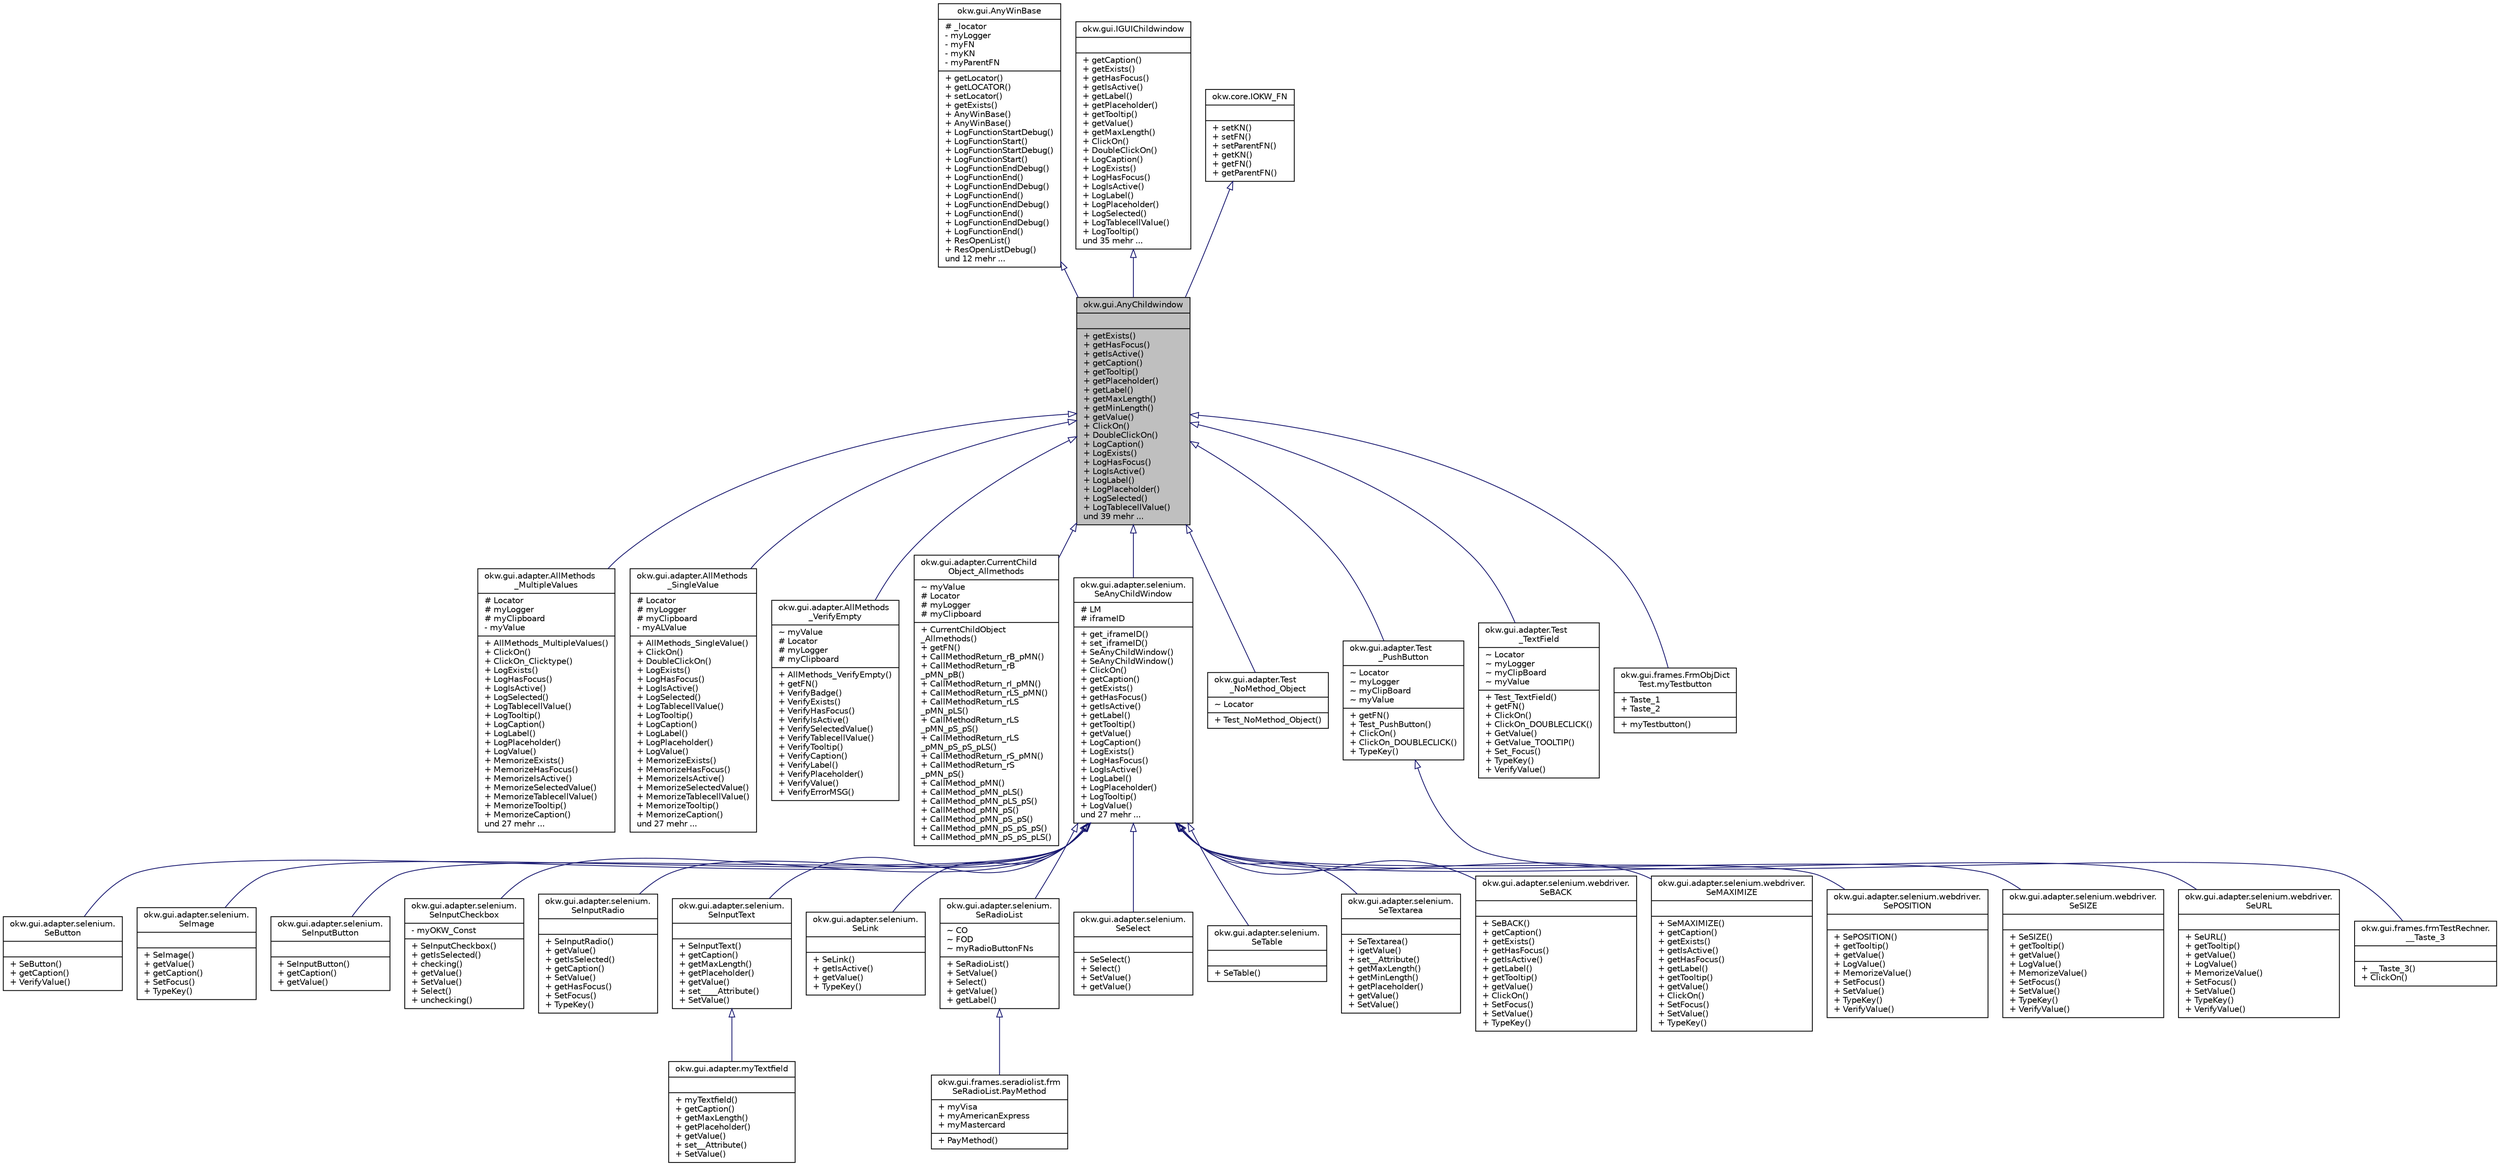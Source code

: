 digraph "okw.gui.AnyChildwindow"
{
 // INTERACTIVE_SVG=YES
 // LATEX_PDF_SIZE
  edge [fontname="Helvetica",fontsize="10",labelfontname="Helvetica",labelfontsize="10"];
  node [fontname="Helvetica",fontsize="10",shape=record];
  Node0 [label="{okw.gui.AnyChildwindow\n||+ getExists()\l+ getHasFocus()\l+ getIsActive()\l+ getCaption()\l+ getTooltip()\l+ getPlaceholder()\l+ getLabel()\l+ getMaxLength()\l+ getMinLength()\l+ getValue()\l+ ClickOn()\l+ DoubleClickOn()\l+ LogCaption()\l+ LogExists()\l+ LogHasFocus()\l+ LogIsActive()\l+ LogLabel()\l+ LogPlaceholder()\l+ LogSelected()\l+ LogTablecellValue()\lund 39 mehr ...\l}",height=0.2,width=0.4,color="black", fillcolor="grey75", style="filled", fontcolor="black",tooltip=" "];
  Node1 -> Node0 [dir="back",color="midnightblue",fontsize="10",style="solid",arrowtail="onormal",fontname="Helvetica"];
  Node1 [label="{okw.gui.AnyWinBase\n|# _locator\l- myLogger\l- myFN\l- myKN\l- myParentFN\l|+ getLocator()\l+ getLOCATOR()\l+ setLocator()\l+ getExists()\l+ AnyWinBase()\l+ AnyWinBase()\l+ LogFunctionStartDebug()\l+ LogFunctionStart()\l+ LogFunctionStartDebug()\l+ LogFunctionStart()\l+ LogFunctionEndDebug()\l+ LogFunctionEnd()\l+ LogFunctionEndDebug()\l+ LogFunctionEnd()\l+ LogFunctionEndDebug()\l+ LogFunctionEnd()\l+ LogFunctionEndDebug()\l+ LogFunctionEnd()\l+ ResOpenList()\l+ ResOpenListDebug()\lund 12 mehr ...\l}",height=0.2,width=0.4,color="black", fillcolor="white", style="filled",URL="$classokw_1_1gui_1_1_any_win_base.html",tooltip="Description of AnyWin."];
  Node2 -> Node0 [dir="back",color="midnightblue",fontsize="10",style="solid",arrowtail="onormal",fontname="Helvetica"];
  Node2 [label="{okw.gui.IGUIChildwindow\n||+ getCaption()\l+ getExists()\l+ getHasFocus()\l+ getIsActive()\l+ getLabel()\l+ getPlaceholder()\l+ getTooltip()\l+ getValue()\l+ getMaxLength()\l+ ClickOn()\l+ DoubleClickOn()\l+ LogCaption()\l+ LogExists()\l+ LogHasFocus()\l+ LogIsActive()\l+ LogLabel()\l+ LogPlaceholder()\l+ LogSelected()\l+ LogTablecellValue()\l+ LogTooltip()\lund 35 mehr ...\l}",height=0.2,width=0.4,color="black", fillcolor="white", style="filled",URL="$interfaceokw_1_1gui_1_1_i_g_u_i_childwindow.html",tooltip=" "];
  Node3 -> Node0 [dir="back",color="midnightblue",fontsize="10",style="solid",arrowtail="onormal",fontname="Helvetica"];
  Node3 [label="{okw.core.IOKW_FN\n||+ setKN()\l+ setFN()\l+ setParentFN()\l+ getKN()\l+ getFN()\l+ getParentFN()\l}",height=0.2,width=0.4,color="black", fillcolor="white", style="filled",URL="$interfaceokw_1_1core_1_1_i_o_k_w___f_n.html",tooltip=" "];
  Node0 -> Node4 [dir="back",color="midnightblue",fontsize="10",style="solid",arrowtail="onormal",fontname="Helvetica"];
  Node4 [label="{okw.gui.adapter.AllMethods\l_MultipleValues\n|# Locator\l# myLogger\l# myClipboard\l- myValue\l|+ AllMethods_MultipleValues()\l+ ClickOn()\l+ ClickOn_Clicktype()\l+ LogExists()\l+ LogHasFocus()\l+ LogIsActive()\l+ LogSelected()\l+ LogTablecellValue()\l+ LogTooltip()\l+ LogCaption()\l+ LogLabel()\l+ LogPlaceholder()\l+ LogValue()\l+ MemorizeExists()\l+ MemorizeHasFocus()\l+ MemorizeIsActive()\l+ MemorizeSelectedValue()\l+ MemorizeTablecellValue()\l+ MemorizeTooltip()\l+ MemorizeCaption()\lund 27 mehr ...\l}",height=0.2,width=0.4,color="black", fillcolor="white", style="filled",URL="$classokw_1_1gui_1_1adapter_1_1_all_methods___multiple_values.html",tooltip=" "];
  Node0 -> Node5 [dir="back",color="midnightblue",fontsize="10",style="solid",arrowtail="onormal",fontname="Helvetica"];
  Node5 [label="{okw.gui.adapter.AllMethods\l_SingleValue\n|# Locator\l# myLogger\l# myClipboard\l- myALValue\l|+ AllMethods_SingleValue()\l+ ClickOn()\l+ DoubleClickOn()\l+ LogExists()\l+ LogHasFocus()\l+ LogIsActive()\l+ LogSelected()\l+ LogTablecellValue()\l+ LogTooltip()\l+ LogCaption()\l+ LogLabel()\l+ LogPlaceholder()\l+ LogValue()\l+ MemorizeExists()\l+ MemorizeHasFocus()\l+ MemorizeIsActive()\l+ MemorizeSelectedValue()\l+ MemorizeTablecellValue()\l+ MemorizeTooltip()\l+ MemorizeCaption()\lund 27 mehr ...\l}",height=0.2,width=0.4,color="black", fillcolor="white", style="filled",URL="$classokw_1_1gui_1_1adapter_1_1_all_methods___single_value.html",tooltip=" "];
  Node0 -> Node6 [dir="back",color="midnightblue",fontsize="10",style="solid",arrowtail="onormal",fontname="Helvetica"];
  Node6 [label="{okw.gui.adapter.AllMethods\l_VerifyEmpty\n|~ myValue\l# Locator\l# myLogger\l# myClipboard\l|+ AllMethods_VerifyEmpty()\l+ getFN()\l+ VerifyBadge()\l+ VerifyExists()\l+ VerifyHasFocus()\l+ VerifyIsActive()\l+ VerifySelectedValue()\l+ VerifyTablecellValue()\l+ VerifyTooltip()\l+ VerifyCaption()\l+ VerifyLabel()\l+ VerifyPlaceholder()\l+ VerifyValue()\l+ VerifyErrorMSG()\l}",height=0.2,width=0.4,color="black", fillcolor="white", style="filled",URL="$classokw_1_1gui_1_1adapter_1_1_all_methods___verify_empty.html",tooltip=" "];
  Node0 -> Node7 [dir="back",color="midnightblue",fontsize="10",style="solid",arrowtail="onormal",fontname="Helvetica"];
  Node7 [label="{okw.gui.adapter.CurrentChild\lObject_Allmethods\n|~ myValue\l# Locator\l# myLogger\l# myClipboard\l|+ CurrentChildObject\l_Allmethods()\l+ getFN()\l+ CallMethodReturn_rB_pMN()\l+ CallMethodReturn_rB\l_pMN_pB()\l+ CallMethodReturn_rI_pMN()\l+ CallMethodReturn_rLS_pMN()\l+ CallMethodReturn_rLS\l_pMN_pLS()\l+ CallMethodReturn_rLS\l_pMN_pS_pS()\l+ CallMethodReturn_rLS\l_pMN_pS_pS_pLS()\l+ CallMethodReturn_rS_pMN()\l+ CallMethodReturn_rS\l_pMN_pS()\l+ CallMethod_pMN()\l+ CallMethod_pMN_pLS()\l+ CallMethod_pMN_pLS_pS()\l+ CallMethod_pMN_pS()\l+ CallMethod_pMN_pS_pS()\l+ CallMethod_pMN_pS_pS_pS()\l+ CallMethod_pMN_pS_pS_pLS()\l}",height=0.2,width=0.4,color="black", fillcolor="white", style="filled",URL="$classokw_1_1gui_1_1adapter_1_1_current_child_object___allmethods.html",tooltip=" "];
  Node0 -> Node8 [dir="back",color="midnightblue",fontsize="10",style="solid",arrowtail="onormal",fontname="Helvetica"];
  Node8 [label="{okw.gui.adapter.selenium.\lSeAnyChildWindow\n|# LM\l# iframeID\l|+ get_iframeID()\l+ set_iframeID()\l+ SeAnyChildWindow()\l+ SeAnyChildWindow()\l+ ClickOn()\l+ getCaption()\l+ getExists()\l+ getHasFocus()\l+ getIsActive()\l+ getLabel()\l+ getTooltip()\l+ getValue()\l+ LogCaption()\l+ LogExists()\l+ LogHasFocus()\l+ LogIsActive()\l+ LogLabel()\l+ LogPlaceholder()\l+ LogTooltip()\l+ LogValue()\lund 27 mehr ...\l}",height=0.2,width=0.4,color="black", fillcolor="white", style="filled",URL="$classokw_1_1gui_1_1adapter_1_1selenium_1_1_se_any_child_window.html",tooltip=" "];
  Node8 -> Node9 [dir="back",color="midnightblue",fontsize="10",style="solid",arrowtail="onormal",fontname="Helvetica"];
  Node9 [label="{okw.gui.adapter.selenium.\lSeButton\n||+ SeButton()\l+ getCaption()\l+ VerifyValue()\l}",height=0.2,width=0.4,color="black", fillcolor="white", style="filled",URL="$classokw_1_1gui_1_1adapter_1_1selenium_1_1_se_button.html",tooltip="Diese Klasse representiert einen <button>-Button, der mit Selenium angsteuert wird."];
  Node8 -> Node10 [dir="back",color="midnightblue",fontsize="10",style="solid",arrowtail="onormal",fontname="Helvetica"];
  Node10 [label="{okw.gui.adapter.selenium.\lSeImage\n||+ SeImage()\l+ getValue()\l+ getCaption()\l+ SetFocus()\l+ TypeKey()\l}",height=0.2,width=0.4,color="black", fillcolor="white", style="filled",URL="$classokw_1_1gui_1_1adapter_1_1selenium_1_1_se_image.html",tooltip="Diese Klasse representiert einen."];
  Node8 -> Node11 [dir="back",color="midnightblue",fontsize="10",style="solid",arrowtail="onormal",fontname="Helvetica"];
  Node11 [label="{okw.gui.adapter.selenium.\lSeInputButton\n||+ SeInputButton()\l+ getCaption()\l+ getValue()\l}",height=0.2,width=0.4,color="black", fillcolor="white", style="filled",URL="$classokw_1_1gui_1_1adapter_1_1selenium_1_1_se_input_button.html",tooltip="Diese Klasse representiert einen <input type=\"button\">-Tag, der mit Selenium angsteuert wird."];
  Node8 -> Node12 [dir="back",color="midnightblue",fontsize="10",style="solid",arrowtail="onormal",fontname="Helvetica"];
  Node12 [label="{okw.gui.adapter.selenium.\lSeInputCheckbox\n|- myOKW_Const\l|+ SeInputCheckbox()\l+ getIsSelected()\l+ checking()\l+ getValue()\l+ SetValue()\l+ Select()\l+ unchecking()\l}",height=0.2,width=0.4,color="black", fillcolor="white", style="filled",URL="$classokw_1_1gui_1_1adapter_1_1selenium_1_1_se_input_checkbox.html",tooltip="Diese Klasse representiert einen <input type=\"checkbox\">-Tag, der mit Selenium angsteuert wird."];
  Node8 -> Node13 [dir="back",color="midnightblue",fontsize="10",style="solid",arrowtail="onormal",fontname="Helvetica"];
  Node13 [label="{okw.gui.adapter.selenium.\lSeInputRadio\n||+ SeInputRadio()\l+ getValue()\l+ getIsSelected()\l+ getCaption()\l+ SetValue()\l+ getHasFocus()\l+ SetFocus()\l+ TypeKey()\l}",height=0.2,width=0.4,color="black", fillcolor="white", style="filled",URL="$classokw_1_1gui_1_1adapter_1_1selenium_1_1_se_input_radio.html",tooltip="Diese Klasse representiert eine <input type=\"radio\">-Tag, der mit Selenium angsteuert wird."];
  Node8 -> Node14 [dir="back",color="midnightblue",fontsize="10",style="solid",arrowtail="onormal",fontname="Helvetica"];
  Node14 [label="{okw.gui.adapter.selenium.\lSeInputText\n||+ SeInputText()\l+ getCaption()\l+ getMaxLength()\l+ getPlaceholder()\l+ getValue()\l+ set____Attribute()\l+ SetValue()\l}",height=0.2,width=0.4,color="black", fillcolor="white", style="filled",URL="$classokw_1_1gui_1_1adapter_1_1selenium_1_1_se_input_text.html",tooltip="Diese Klasse representiert ein HTML-Textfeld, die mit Selenium angsteuert wird."];
  Node14 -> Node15 [dir="back",color="midnightblue",fontsize="10",style="solid",arrowtail="onormal",fontname="Helvetica"];
  Node15 [label="{okw.gui.adapter.myTextfield\n||+ myTextfield()\l+ getCaption()\l+ getMaxLength()\l+ getPlaceholder()\l+ getValue()\l+ set__Attribute()\l+ SetValue()\l}",height=0.2,width=0.4,color="black", fillcolor="white", style="filled",URL="$classokw_1_1gui_1_1adapter_1_1my_textfield.html",tooltip="Diese Klasse representiert ein HTML-Textfeld, die mit Selenium angsteuert wird."];
  Node8 -> Node16 [dir="back",color="midnightblue",fontsize="10",style="solid",arrowtail="onormal",fontname="Helvetica"];
  Node16 [label="{okw.gui.adapter.selenium.\lSeLink\n||+ SeLink()\l+ getIsActive()\l+ getValue()\l+ TypeKey()\l}",height=0.2,width=0.4,color="black", fillcolor="white", style="filled",URL="$classokw_1_1gui_1_1adapter_1_1selenium_1_1_se_link.html",tooltip="Diese Klasse representiert einen -Tag (Link), der mit Selenium angsteuert wird."];
  Node8 -> Node17 [dir="back",color="midnightblue",fontsize="10",style="solid",arrowtail="onormal",fontname="Helvetica"];
  Node17 [label="{okw.gui.adapter.selenium.\lSeRadioList\n|~ CO\l~ FOD\l~ myRadioButtonFNs\l|+ SeRadioList()\l+ SetValue()\l+ Select()\l+ getValue()\l+ getLabel()\l}",height=0.2,width=0.4,color="black", fillcolor="white", style="filled",URL="$classokw_1_1gui_1_1adapter_1_1selenium_1_1_se_radio_list.html",tooltip="Diese Klasse representiert einen <select>-Tag, der mit Selenium angsteuert wird."];
  Node17 -> Node18 [dir="back",color="midnightblue",fontsize="10",style="solid",arrowtail="onormal",fontname="Helvetica"];
  Node18 [label="{okw.gui.frames.seradiolist.frm\lSeRadioList.PayMethod\n|+ myVisa\l+ myAmericanExpress\l+ myMastercard\l|+ PayMethod()\l}",height=0.2,width=0.4,color="black", fillcolor="white", style="filled",URL="$classokw_1_1gui_1_1frames_1_1seradiolist_1_1frm_se_radio_list_1_1_pay_method.html",tooltip=" "];
  Node8 -> Node19 [dir="back",color="midnightblue",fontsize="10",style="solid",arrowtail="onormal",fontname="Helvetica"];
  Node19 [label="{okw.gui.adapter.selenium.\lSeSelect\n||+ SeSelect()\l+ Select()\l+ SetValue()\l+ getValue()\l}",height=0.2,width=0.4,color="black", fillcolor="white", style="filled",URL="$classokw_1_1gui_1_1adapter_1_1selenium_1_1_se_select.html",tooltip="Diese Klasse representiert einen <select>-Tag, der mit Selenium angsteuert wird."];
  Node8 -> Node20 [dir="back",color="midnightblue",fontsize="10",style="solid",arrowtail="onormal",fontname="Helvetica"];
  Node20 [label="{okw.gui.adapter.selenium.\lSeTable\n||+ SeTable()\l}",height=0.2,width=0.4,color="black", fillcolor="white", style="filled",URL="$classokw_1_1gui_1_1adapter_1_1selenium_1_1_se_table.html",tooltip="TODO: Description of SeTable."];
  Node8 -> Node21 [dir="back",color="midnightblue",fontsize="10",style="solid",arrowtail="onormal",fontname="Helvetica"];
  Node21 [label="{okw.gui.adapter.selenium.\lSeTextarea\n||+ SeTextarea()\l+ igetValue()\l+ set__Attribute()\l+ getMaxLength()\l+ getMinLength()\l+ getPlaceholder()\l+ getValue()\l+ SetValue()\l}",height=0.2,width=0.4,color="black", fillcolor="white", style="filled",URL="$classokw_1_1gui_1_1adapter_1_1selenium_1_1_se_textarea.html",tooltip="Diese Klasse implmenetiert die Methoden der IOKW_SimpleDataObj für ein Texfeld ."];
  Node8 -> Node22 [dir="back",color="midnightblue",fontsize="10",style="solid",arrowtail="onormal",fontname="Helvetica"];
  Node22 [label="{okw.gui.adapter.selenium.webdriver.\lSeBACK\n||+ SeBACK()\l+ getCaption()\l+ getExists()\l+ getHasFocus()\l+ getIsActive()\l+ getLabel()\l+ getTooltip()\l+ getValue()\l+ ClickOn()\l+ SetFocus()\l+ SetValue()\l+ TypeKey()\l}",height=0.2,width=0.4,color="black", fillcolor="white", style="filled",URL="$classokw_1_1gui_1_1adapter_1_1selenium_1_1webdriver_1_1_se_b_a_c_k.html",tooltip="Klasse Implementiert das BACK-Button der Browser."];
  Node8 -> Node23 [dir="back",color="midnightblue",fontsize="10",style="solid",arrowtail="onormal",fontname="Helvetica"];
  Node23 [label="{okw.gui.adapter.selenium.webdriver.\lSeMAXIMIZE\n||+ SeMAXIMIZE()\l+ getCaption()\l+ getExists()\l+ getIsActive()\l+ getHasFocus()\l+ getLabel()\l+ getTooltip()\l+ getValue()\l+ ClickOn()\l+ SetFocus()\l+ SetValue()\l+ TypeKey()\l}",height=0.2,width=0.4,color="black", fillcolor="white", style="filled",URL="$classokw_1_1gui_1_1adapter_1_1selenium_1_1webdriver_1_1_se_m_a_x_i_m_i_z_e.html",tooltip="Klasse Implementiert den Knopf zur Fenster-Maximierung eines Browsers."];
  Node8 -> Node24 [dir="back",color="midnightblue",fontsize="10",style="solid",arrowtail="onormal",fontname="Helvetica"];
  Node24 [label="{okw.gui.adapter.selenium.webdriver.\lSePOSITION\n||+ SePOSITION()\l+ getTooltip()\l+ getValue()\l+ LogValue()\l+ MemorizeValue()\l+ SetFocus()\l+ SetValue()\l+ TypeKey()\l+ VerifyValue()\l}",height=0.2,width=0.4,color="black", fillcolor="white", style="filled",URL="$classokw_1_1gui_1_1adapter_1_1selenium_1_1webdriver_1_1_se_p_o_s_i_t_i_o_n.html",tooltip="Klasse implementiert ein virtuelles Eingabefeld der Browser."];
  Node8 -> Node25 [dir="back",color="midnightblue",fontsize="10",style="solid",arrowtail="onormal",fontname="Helvetica"];
  Node25 [label="{okw.gui.adapter.selenium.webdriver.\lSeSIZE\n||+ SeSIZE()\l+ getTooltip()\l+ getValue()\l+ LogValue()\l+ MemorizeValue()\l+ SetFocus()\l+ SetValue()\l+ TypeKey()\l+ VerifyValue()\l}",height=0.2,width=0.4,color="black", fillcolor="white", style="filled",URL="$classokw_1_1gui_1_1adapter_1_1selenium_1_1webdriver_1_1_se_s_i_z_e.html",tooltip="Klasse Implementiert das URL-Eingabefeld der Browser."];
  Node8 -> Node26 [dir="back",color="midnightblue",fontsize="10",style="solid",arrowtail="onormal",fontname="Helvetica"];
  Node26 [label="{okw.gui.adapter.selenium.webdriver.\lSeURL\n||+ SeURL()\l+ getTooltip()\l+ getValue()\l+ LogValue()\l+ MemorizeValue()\l+ SetFocus()\l+ SetValue()\l+ TypeKey()\l+ VerifyValue()\l}",height=0.2,width=0.4,color="black", fillcolor="white", style="filled",URL="$classokw_1_1gui_1_1adapter_1_1selenium_1_1webdriver_1_1_se_u_r_l.html",tooltip="Klasse Implementiert das URL-Eingabefeld der Browser."];
  Node0 -> Node27 [dir="back",color="midnightblue",fontsize="10",style="solid",arrowtail="onormal",fontname="Helvetica"];
  Node27 [label="{okw.gui.adapter.Test\l_NoMethod_Object\n|~ Locator\l|+ Test_NoMethod_Object()\l}",height=0.2,width=0.4,color="black", fillcolor="white", style="filled",URL="$classokw_1_1gui_1_1adapter_1_1_test___no_method___object.html",tooltip="Dieses GUI-Objekt enthält keine OKW-Methoden und dient damit der Überprüfung des \"OKWFrameObjectMetho..."];
  Node0 -> Node28 [dir="back",color="midnightblue",fontsize="10",style="solid",arrowtail="onormal",fontname="Helvetica"];
  Node28 [label="{okw.gui.adapter.Test\l_PushButton\n|~ Locator\l~ myLogger\l~ myClipBoard\l~ myValue\l|+ getFN()\l+ Test_PushButton()\l+ ClickOn()\l+ ClickOn_DOUBLECLICK()\l+ TypeKey()\l}",height=0.2,width=0.4,color="black", fillcolor="white", style="filled",URL="$classokw_1_1gui_1_1adapter_1_1_test___push_button.html",tooltip=" "];
  Node28 -> Node29 [dir="back",color="midnightblue",fontsize="10",style="solid",arrowtail="onormal",fontname="Helvetica"];
  Node29 [label="{okw.gui.frames.frmTestRechner.\l__Taste_3\n||+ __Taste_3()\l+ ClickOn()\l}",height=0.2,width=0.4,color="black", fillcolor="white", style="filled",URL="$classokw_1_1gui_1_1frames_1_1frm_test_rechner_1_1_____taste__3.html",tooltip=" "];
  Node0 -> Node30 [dir="back",color="midnightblue",fontsize="10",style="solid",arrowtail="onormal",fontname="Helvetica"];
  Node30 [label="{okw.gui.adapter.Test\l_TextField\n|~ Locator\l~ myLogger\l~ myClipBoard\l~ myValue\l|+ Test_TextField()\l+ getFN()\l+ ClickOn()\l+ ClickOn_DOUBLECLICK()\l+ GetValue()\l+ GetValue_TOOLTIP()\l+ Set_Focus()\l+ TypeKey()\l+ VerifyValue()\l}",height=0.2,width=0.4,color="black", fillcolor="white", style="filled",URL="$classokw_1_1gui_1_1adapter_1_1_test___text_field.html",tooltip=" "];
  Node0 -> Node31 [dir="back",color="midnightblue",fontsize="10",style="solid",arrowtail="onormal",fontname="Helvetica"];
  Node31 [label="{okw.gui.frames.FrmObjDict\lTest.myTestbutton\n|+ Taste_1\l+ Taste_2\l|+ myTestbutton()\l}",height=0.2,width=0.4,color="black", fillcolor="white", style="filled",URL="$classokw_1_1gui_1_1frames_1_1_frm_obj_dict_test_1_1my_testbutton.html",tooltip=" "];
}

